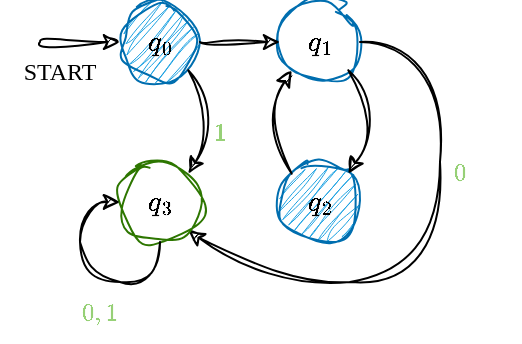 <mxfile version="28.2.5">
  <diagram name="Pagina-1" id="MN7WsSKvXLgIGYer2BLl">
    <mxGraphModel dx="187" dy="545" grid="1" gridSize="10" guides="1" tooltips="1" connect="1" arrows="1" fold="1" page="1" pageScale="1" pageWidth="827" pageHeight="1169" math="1" shadow="0">
      <root>
        <mxCell id="0" />
        <mxCell id="1" parent="0" />
        <mxCell id="ddl-roebjKmBMkPWHnF6-2" value="&lt;font style=&quot;color: light-dark(rgb(0, 0, 0), rgb(255, 255, 255));&quot;&gt;$$q_{0}$$&lt;/font&gt;" style="ellipse;whiteSpace=wrap;html=1;sketch=1;curveFitting=1;jiggle=2;fillColor=#1ba1e2;fontColor=#ffffff;strokeColor=#006EAF;" parent="1" vertex="1">
          <mxGeometry x="280" y="400" width="40" height="40" as="geometry" />
        </mxCell>
        <mxCell id="ddl-roebjKmBMkPWHnF6-7" value="&lt;font style=&quot;color: light-dark(rgb(0, 0, 0), rgb(255, 255, 255));&quot;&gt;$$q_{1}$$&lt;/font&gt;" style="ellipse;whiteSpace=wrap;html=1;sketch=1;curveFitting=1;jiggle=2;fillColor=none;fontColor=#ffffff;strokeColor=#006EAF;" parent="1" vertex="1">
          <mxGeometry x="360" y="400" width="40" height="40" as="geometry" />
        </mxCell>
        <mxCell id="ddl-roebjKmBMkPWHnF6-11" value="" style="curved=1;endArrow=classic;html=1;rounded=0;exitX=1;exitY=0.5;exitDx=0;exitDy=0;entryX=0;entryY=0.5;entryDx=0;entryDy=0;sketch=1;curveFitting=1;jiggle=2;strokeColor=light-dark(#000000,#FFFFFF);" parent="1" source="ddl-roebjKmBMkPWHnF6-2" target="ddl-roebjKmBMkPWHnF6-7" edge="1">
          <mxGeometry width="50" height="50" relative="1" as="geometry">
            <mxPoint x="440" y="339.79" as="sourcePoint" />
            <mxPoint x="480" y="339.79" as="targetPoint" />
            <Array as="points" />
          </mxGeometry>
        </mxCell>
        <mxCell id="61cGgM1Lmk8JUmtUeZvV-2" value="" style="curved=1;endArrow=classic;html=1;rounded=0;entryX=0;entryY=0.5;entryDx=0;entryDy=0;sketch=1;curveFitting=1;jiggle=2;strokeColor=light-dark(#000000,#FFFFFF);" parent="1" target="ddl-roebjKmBMkPWHnF6-2" edge="1">
          <mxGeometry width="50" height="50" relative="1" as="geometry">
            <mxPoint x="240" y="420" as="sourcePoint" />
            <mxPoint x="260" y="419.75" as="targetPoint" />
            <Array as="points" />
          </mxGeometry>
        </mxCell>
        <mxCell id="61cGgM1Lmk8JUmtUeZvV-3" value="&lt;font style=&quot;color: light-dark(rgb(0, 0, 0), rgb(255, 255, 255));&quot;&gt;START&lt;/font&gt;" style="text;html=1;align=center;verticalAlign=middle;whiteSpace=wrap;rounded=0;fontFamily=Comic Sans MS;" parent="1" vertex="1">
          <mxGeometry x="220" y="420" width="60" height="30" as="geometry" />
        </mxCell>
        <mxCell id="9zvys9ynLDpc2vi1LoEm-1" value="" style="curved=1;endArrow=classic;html=1;rounded=0;exitX=1;exitY=0.5;exitDx=0;exitDy=0;entryX=1;entryY=1;entryDx=0;entryDy=0;sketch=1;curveFitting=1;jiggle=2;strokeColor=light-dark(#000000,#97D077);" parent="1" source="ddl-roebjKmBMkPWHnF6-7" target="GS6e04Pmvjvr_a8v59-t-20" edge="1">
          <mxGeometry width="50" height="50" relative="1" as="geometry">
            <mxPoint x="420" y="430" as="sourcePoint" />
            <mxPoint x="440" y="420.0" as="targetPoint" />
            <Array as="points">
              <mxPoint x="440" y="420" />
              <mxPoint x="440" y="540" />
              <mxPoint x="350" y="540" />
            </Array>
          </mxGeometry>
        </mxCell>
        <mxCell id="GS6e04Pmvjvr_a8v59-t-17" value="&lt;font style=&quot;color: light-dark(rgb(0, 0, 0), rgb(255, 255, 255));&quot;&gt;$$q_{2}$$&lt;/font&gt;" style="ellipse;whiteSpace=wrap;html=1;sketch=1;curveFitting=1;jiggle=2;fillColor=#1ba1e2;fontColor=#ffffff;strokeColor=#006EAF;" vertex="1" parent="1">
          <mxGeometry x="360" y="480" width="40" height="40" as="geometry" />
        </mxCell>
        <mxCell id="GS6e04Pmvjvr_a8v59-t-18" value="" style="curved=1;endArrow=classic;html=1;rounded=0;exitX=1;exitY=1;exitDx=0;exitDy=0;sketch=1;curveFitting=1;jiggle=2;strokeColor=light-dark(#000000,#FFFFFF);entryX=1;entryY=0;entryDx=0;entryDy=0;" edge="1" parent="1" source="ddl-roebjKmBMkPWHnF6-7" target="GS6e04Pmvjvr_a8v59-t-17">
          <mxGeometry width="50" height="50" relative="1" as="geometry">
            <mxPoint x="290" y="550" as="sourcePoint" />
            <mxPoint x="410" y="480" as="targetPoint" />
            <Array as="points">
              <mxPoint x="410" y="460" />
            </Array>
          </mxGeometry>
        </mxCell>
        <mxCell id="GS6e04Pmvjvr_a8v59-t-19" value="" style="curved=1;endArrow=classic;html=1;rounded=0;exitX=0;exitY=0;exitDx=0;exitDy=0;sketch=1;curveFitting=1;jiggle=2;strokeColor=light-dark(#000000,#FFFFFF);entryX=0;entryY=1;entryDx=0;entryDy=0;" edge="1" parent="1" source="GS6e04Pmvjvr_a8v59-t-17" target="ddl-roebjKmBMkPWHnF6-7">
          <mxGeometry width="50" height="50" relative="1" as="geometry">
            <mxPoint x="332" y="474" as="sourcePoint" />
            <mxPoint x="332" y="526" as="targetPoint" />
            <Array as="points">
              <mxPoint x="350" y="460" />
            </Array>
          </mxGeometry>
        </mxCell>
        <mxCell id="GS6e04Pmvjvr_a8v59-t-20" value="&lt;font style=&quot;color: light-dark(rgb(0, 0, 0), rgb(151, 208, 119));&quot;&gt;$$q_{3}$$&lt;/font&gt;" style="ellipse;whiteSpace=wrap;html=1;sketch=1;curveFitting=1;jiggle=2;fillColor=none;fontColor=#ffffff;strokeColor=#2D7600;" vertex="1" parent="1">
          <mxGeometry x="280" y="480" width="40" height="40" as="geometry" />
        </mxCell>
        <mxCell id="GS6e04Pmvjvr_a8v59-t-21" value="" style="curved=1;endArrow=classic;html=1;rounded=0;exitX=1;exitY=1;exitDx=0;exitDy=0;entryX=1;entryY=0;entryDx=0;entryDy=0;sketch=1;curveFitting=1;jiggle=2;strokeColor=light-dark(#000000,#97D077);" edge="1" parent="1" source="ddl-roebjKmBMkPWHnF6-2" target="GS6e04Pmvjvr_a8v59-t-20">
          <mxGeometry width="50" height="50" relative="1" as="geometry">
            <mxPoint x="336" y="426" as="sourcePoint" />
            <mxPoint x="250" y="520" as="targetPoint" />
            <Array as="points">
              <mxPoint x="330" y="460" />
            </Array>
          </mxGeometry>
        </mxCell>
        <mxCell id="GS6e04Pmvjvr_a8v59-t-22" value="" style="curved=1;endArrow=classic;html=1;rounded=0;exitX=0.5;exitY=1;exitDx=0;exitDy=0;entryX=0;entryY=0.5;entryDx=0;entryDy=0;sketch=1;curveFitting=1;jiggle=2;strokeColor=light-dark(#000000,#97D077);" edge="1" parent="1" source="GS6e04Pmvjvr_a8v59-t-20" target="GS6e04Pmvjvr_a8v59-t-20">
          <mxGeometry width="50" height="50" relative="1" as="geometry">
            <mxPoint x="304" y="520" as="sourcePoint" />
            <mxPoint x="304" y="572" as="targetPoint" />
            <Array as="points">
              <mxPoint x="300" y="540" />
              <mxPoint x="260" y="540" />
              <mxPoint x="260" y="500" />
            </Array>
          </mxGeometry>
        </mxCell>
        <mxCell id="GS6e04Pmvjvr_a8v59-t-23" value="&lt;font style=&quot;color: light-dark(rgb(151, 208, 119), rgb(151, 208, 119));&quot;&gt;$$0,1$$&lt;/font&gt;" style="text;html=1;align=center;verticalAlign=middle;whiteSpace=wrap;rounded=0;fontFamily=Comic Sans MS;" vertex="1" parent="1">
          <mxGeometry x="240" y="540" width="60" height="30" as="geometry" />
        </mxCell>
        <mxCell id="GS6e04Pmvjvr_a8v59-t-24" value="&lt;font style=&quot;color: light-dark(rgb(151, 208, 119), rgb(151, 208, 119));&quot;&gt;$$0$$&lt;/font&gt;" style="text;html=1;align=center;verticalAlign=middle;whiteSpace=wrap;rounded=0;fontFamily=Comic Sans MS;" vertex="1" parent="1">
          <mxGeometry x="420" y="470" width="60" height="30" as="geometry" />
        </mxCell>
        <mxCell id="GS6e04Pmvjvr_a8v59-t-25" value="&lt;font style=&quot;color: light-dark(rgb(151, 208, 119), rgb(151, 208, 119));&quot;&gt;$$1$$&lt;/font&gt;" style="text;html=1;align=center;verticalAlign=middle;whiteSpace=wrap;rounded=0;fontFamily=Comic Sans MS;" vertex="1" parent="1">
          <mxGeometry x="300" y="450" width="60" height="30" as="geometry" />
        </mxCell>
      </root>
    </mxGraphModel>
  </diagram>
</mxfile>
